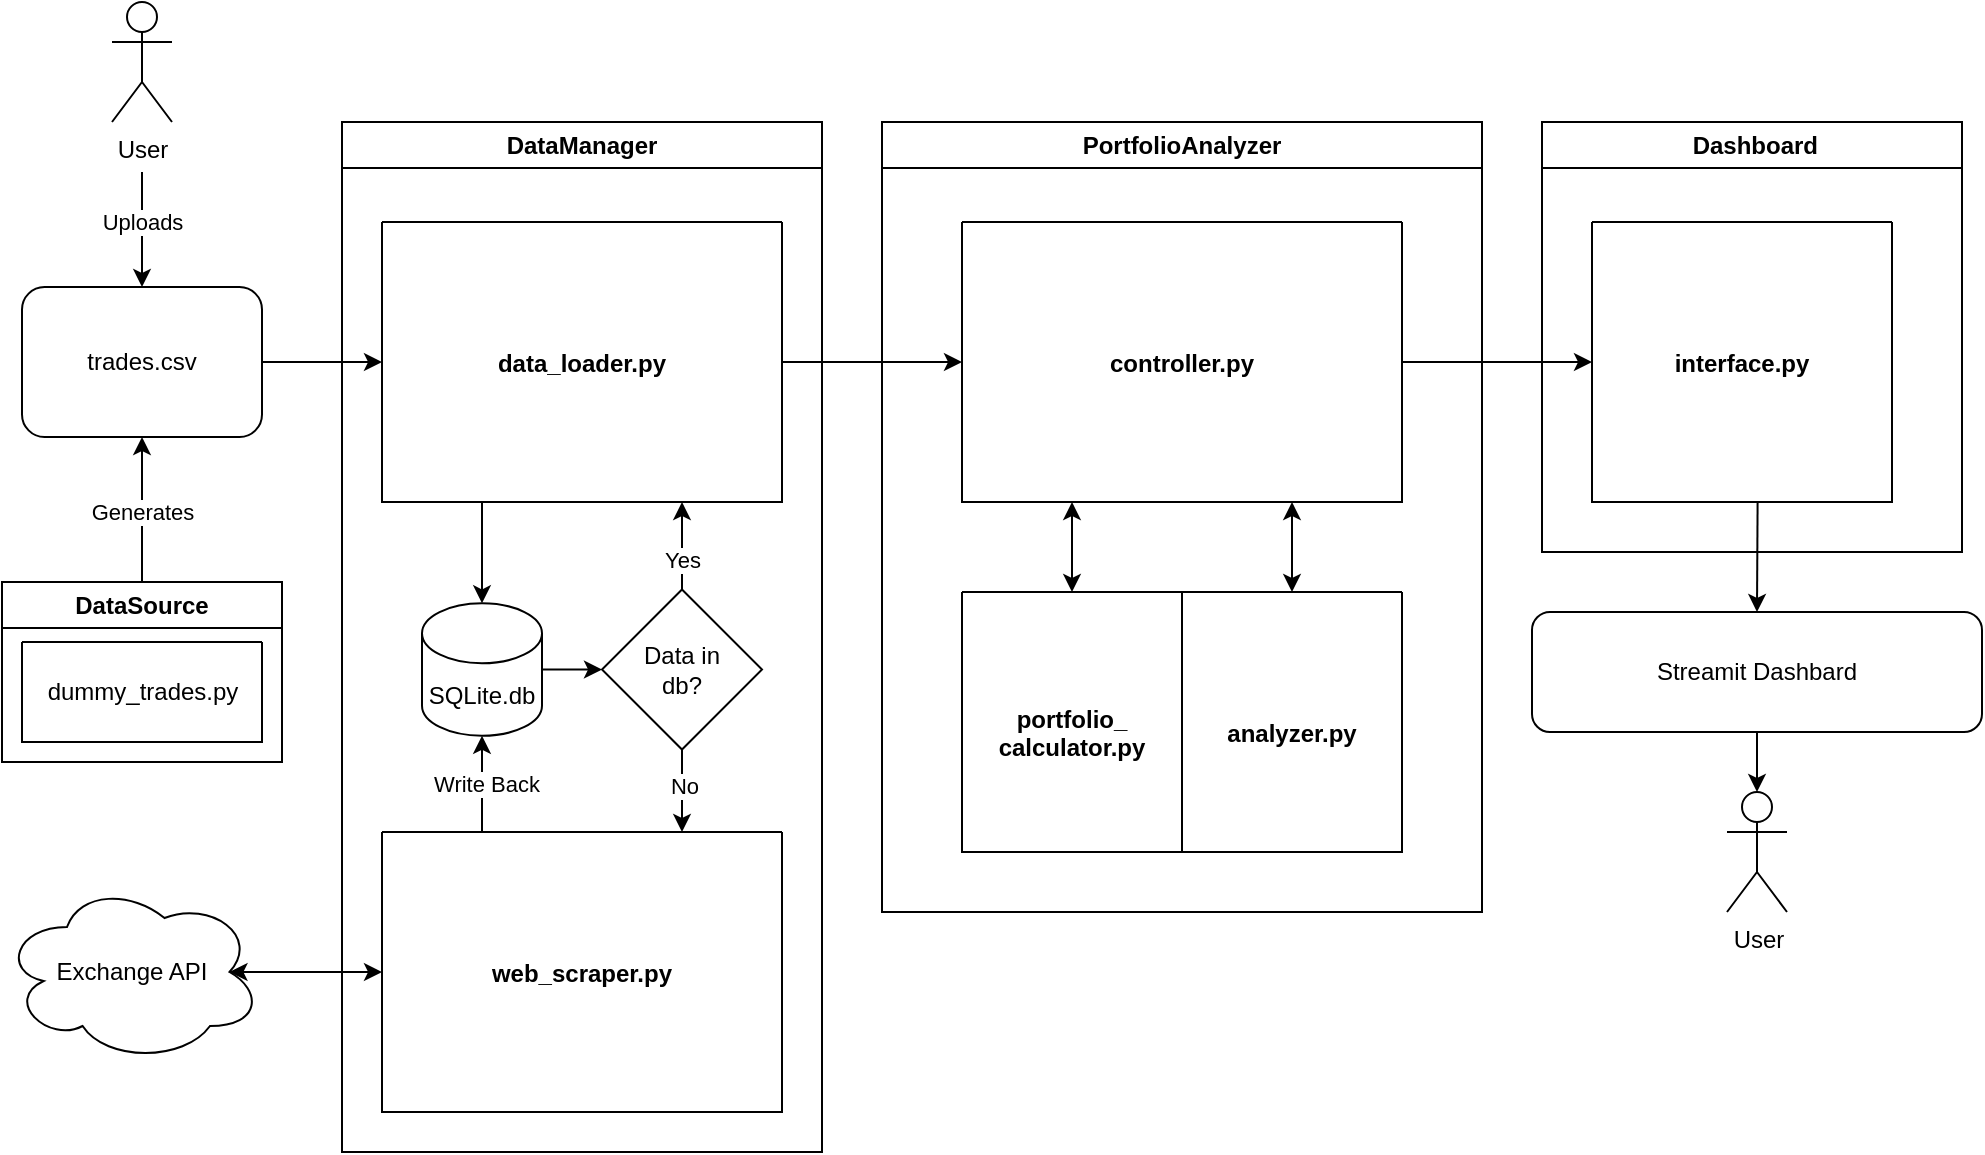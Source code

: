 <mxfile version="21.6.2" type="github">
  <diagram name="Page-1" id="gygmYfpJUvNPn72T8sBX">
    <mxGraphModel dx="1399" dy="787" grid="1" gridSize="10" guides="1" tooltips="1" connect="1" arrows="1" fold="1" page="1" pageScale="1" pageWidth="850" pageHeight="1100" math="0" shadow="0">
      <root>
        <mxCell id="0" />
        <mxCell id="1" parent="0" />
        <mxCell id="AJYL74WCXrSji0Hc39n0-1" value="PortfolioAnalyzer" style="swimlane;whiteSpace=wrap;html=1;startSize=23;" vertex="1" parent="1">
          <mxGeometry x="450" y="275" width="300" height="395" as="geometry" />
        </mxCell>
        <mxCell id="AJYL74WCXrSji0Hc39n0-4" value="&#xa;&#xa;&#xa;&#xa;&#xa;&#xa;&#xa;&#xa;&#xa;&#xa;controller.py" style="swimlane;startSize=0;" vertex="1" parent="AJYL74WCXrSji0Hc39n0-1">
          <mxGeometry x="40" y="50" width="220" height="140" as="geometry" />
        </mxCell>
        <mxCell id="AJYL74WCXrSji0Hc39n0-5" value="&#xa;&#xa;&#xa;&#xa;&#xa;&#xa;&#xa;&#xa;&#xa;&#xa;analyzer.py" style="swimlane;startSize=0;" vertex="1" parent="AJYL74WCXrSji0Hc39n0-1">
          <mxGeometry x="150" y="235" width="110" height="130" as="geometry" />
        </mxCell>
        <mxCell id="AJYL74WCXrSji0Hc39n0-7" value="&#xa;&#xa;&#xa;&#xa;&#xa;&#xa;&#xa;&#xa;&#xa;&#xa;portfolio_&#xa;calculator.py" style="swimlane;startSize=0;" vertex="1" parent="AJYL74WCXrSji0Hc39n0-1">
          <mxGeometry x="40" y="235" width="110" height="130" as="geometry" />
        </mxCell>
        <mxCell id="AJYL74WCXrSji0Hc39n0-8" value="" style="endArrow=classic;startArrow=classic;html=1;rounded=0;entryX=0.25;entryY=1;entryDx=0;entryDy=0;exitX=0.5;exitY=0;exitDx=0;exitDy=0;" edge="1" parent="AJYL74WCXrSji0Hc39n0-1" source="AJYL74WCXrSji0Hc39n0-7" target="AJYL74WCXrSji0Hc39n0-4">
          <mxGeometry width="50" height="50" relative="1" as="geometry">
            <mxPoint x="95" y="270" as="sourcePoint" />
            <mxPoint x="115" y="230" as="targetPoint" />
          </mxGeometry>
        </mxCell>
        <mxCell id="AJYL74WCXrSji0Hc39n0-135" value="" style="endArrow=classic;startArrow=classic;html=1;rounded=0;exitX=0.75;exitY=1;exitDx=0;exitDy=0;entryX=0.5;entryY=0;entryDx=0;entryDy=0;" edge="1" parent="AJYL74WCXrSji0Hc39n0-1" source="AJYL74WCXrSji0Hc39n0-4" target="AJYL74WCXrSji0Hc39n0-5">
          <mxGeometry width="50" height="50" relative="1" as="geometry">
            <mxPoint x="130" y="195" as="sourcePoint" />
            <mxPoint x="180" y="145" as="targetPoint" />
          </mxGeometry>
        </mxCell>
        <mxCell id="AJYL74WCXrSji0Hc39n0-18" value="" style="endArrow=classic;html=1;rounded=0;exitX=1;exitY=0.5;exitDx=0;exitDy=0;entryX=0;entryY=0.5;entryDx=0;entryDy=0;" edge="1" parent="1" source="AJYL74WCXrSji0Hc39n0-114" target="AJYL74WCXrSji0Hc39n0-4">
          <mxGeometry width="50" height="50" relative="1" as="geometry">
            <mxPoint x="340" y="395" as="sourcePoint" />
            <mxPoint x="610" y="440" as="targetPoint" />
            <Array as="points" />
          </mxGeometry>
        </mxCell>
        <mxCell id="AJYL74WCXrSji0Hc39n0-42" value="User&lt;br&gt;" style="shape=umlActor;verticalLabelPosition=bottom;verticalAlign=top;html=1;outlineConnect=0;" vertex="1" parent="1">
          <mxGeometry x="872.5" y="610" width="30" height="60" as="geometry" />
        </mxCell>
        <mxCell id="AJYL74WCXrSji0Hc39n0-112" value="DataManager" style="swimlane;whiteSpace=wrap;html=1;" vertex="1" parent="1">
          <mxGeometry x="180" y="275" width="240" height="515" as="geometry" />
        </mxCell>
        <mxCell id="AJYL74WCXrSji0Hc39n0-113" value="&#xa;&#xa;&#xa;&#xa;&#xa;&#xa;&#xa;&#xa;&#xa;&#xa;web_scraper.py" style="swimlane;startSize=0;" vertex="1" parent="AJYL74WCXrSji0Hc39n0-112">
          <mxGeometry x="20" y="355" width="200" height="140" as="geometry" />
        </mxCell>
        <mxCell id="AJYL74WCXrSji0Hc39n0-114" value="&#xa;&#xa;&#xa;&#xa;&#xa;&#xa;&#xa;&#xa;&#xa;&#xa;data_loader.py" style="swimlane;startSize=0;" vertex="1" parent="AJYL74WCXrSji0Hc39n0-112">
          <mxGeometry x="20" y="50" width="200" height="140" as="geometry" />
        </mxCell>
        <mxCell id="AJYL74WCXrSji0Hc39n0-115" value="SQLite.db" style="shape=cylinder3;whiteSpace=wrap;html=1;boundedLbl=1;backgroundOutline=1;size=15;" vertex="1" parent="AJYL74WCXrSji0Hc39n0-112">
          <mxGeometry x="40" y="240.63" width="60" height="66.25" as="geometry" />
        </mxCell>
        <mxCell id="AJYL74WCXrSji0Hc39n0-116" value="Data in &lt;br&gt;db?" style="rhombus;whiteSpace=wrap;html=1;" vertex="1" parent="AJYL74WCXrSji0Hc39n0-112">
          <mxGeometry x="130" y="233.76" width="80" height="80" as="geometry" />
        </mxCell>
        <mxCell id="AJYL74WCXrSji0Hc39n0-117" value="" style="endArrow=classic;html=1;rounded=0;entryX=0.5;entryY=0;entryDx=0;entryDy=0;entryPerimeter=0;exitX=0.25;exitY=1;exitDx=0;exitDy=0;" edge="1" parent="AJYL74WCXrSji0Hc39n0-112" source="AJYL74WCXrSji0Hc39n0-114" target="AJYL74WCXrSji0Hc39n0-115">
          <mxGeometry width="50" height="50" relative="1" as="geometry">
            <mxPoint x="60" y="200" as="sourcePoint" />
            <mxPoint x="430" y="110" as="targetPoint" />
          </mxGeometry>
        </mxCell>
        <mxCell id="AJYL74WCXrSji0Hc39n0-118" value="" style="endArrow=classic;html=1;rounded=0;exitX=1;exitY=0.5;exitDx=0;exitDy=0;exitPerimeter=0;entryX=0;entryY=0.5;entryDx=0;entryDy=0;" edge="1" parent="AJYL74WCXrSji0Hc39n0-112" source="AJYL74WCXrSji0Hc39n0-115" target="AJYL74WCXrSji0Hc39n0-116">
          <mxGeometry width="50" height="50" relative="1" as="geometry">
            <mxPoint x="380" y="360" as="sourcePoint" />
            <mxPoint x="430" y="310" as="targetPoint" />
          </mxGeometry>
        </mxCell>
        <mxCell id="AJYL74WCXrSji0Hc39n0-119" value="" style="endArrow=classic;html=1;rounded=0;exitX=0.5;exitY=0;exitDx=0;exitDy=0;entryX=0.75;entryY=1;entryDx=0;entryDy=0;" edge="1" parent="AJYL74WCXrSji0Hc39n0-112" source="AJYL74WCXrSji0Hc39n0-116" target="AJYL74WCXrSji0Hc39n0-114">
          <mxGeometry width="50" height="50" relative="1" as="geometry">
            <mxPoint x="380" y="360" as="sourcePoint" />
            <mxPoint x="430" y="310" as="targetPoint" />
          </mxGeometry>
        </mxCell>
        <mxCell id="AJYL74WCXrSji0Hc39n0-120" value="Yes" style="edgeLabel;html=1;align=center;verticalAlign=middle;resizable=0;points=[];" vertex="1" connectable="0" parent="AJYL74WCXrSji0Hc39n0-119">
          <mxGeometry x="-0.038" y="-2" relative="1" as="geometry">
            <mxPoint x="-2" y="6" as="offset" />
          </mxGeometry>
        </mxCell>
        <mxCell id="AJYL74WCXrSji0Hc39n0-121" value="" style="endArrow=classic;html=1;rounded=0;exitX=0.5;exitY=1;exitDx=0;exitDy=0;entryX=0.75;entryY=0;entryDx=0;entryDy=0;" edge="1" parent="AJYL74WCXrSji0Hc39n0-112" source="AJYL74WCXrSji0Hc39n0-116" target="AJYL74WCXrSji0Hc39n0-113">
          <mxGeometry width="50" height="50" relative="1" as="geometry">
            <mxPoint x="375" y="360" as="sourcePoint" />
            <mxPoint x="425" y="310" as="targetPoint" />
          </mxGeometry>
        </mxCell>
        <mxCell id="AJYL74WCXrSji0Hc39n0-122" value="No" style="edgeLabel;html=1;align=center;verticalAlign=middle;resizable=0;points=[];" vertex="1" connectable="0" parent="AJYL74WCXrSji0Hc39n0-121">
          <mxGeometry x="-0.133" y="1" relative="1" as="geometry">
            <mxPoint as="offset" />
          </mxGeometry>
        </mxCell>
        <mxCell id="AJYL74WCXrSji0Hc39n0-123" value="" style="endArrow=classic;html=1;rounded=0;entryX=0.5;entryY=1;entryDx=0;entryDy=0;entryPerimeter=0;exitX=0.25;exitY=0;exitDx=0;exitDy=0;" edge="1" parent="AJYL74WCXrSji0Hc39n0-112" source="AJYL74WCXrSji0Hc39n0-113" target="AJYL74WCXrSji0Hc39n0-115">
          <mxGeometry width="50" height="50" relative="1" as="geometry">
            <mxPoint x="375" y="360" as="sourcePoint" />
            <mxPoint x="425" y="310" as="targetPoint" />
          </mxGeometry>
        </mxCell>
        <mxCell id="AJYL74WCXrSji0Hc39n0-131" value="Write Back" style="edgeLabel;html=1;align=center;verticalAlign=middle;resizable=0;points=[];" vertex="1" connectable="0" parent="AJYL74WCXrSji0Hc39n0-123">
          <mxGeometry x="0.002" y="-2" relative="1" as="geometry">
            <mxPoint as="offset" />
          </mxGeometry>
        </mxCell>
        <mxCell id="AJYL74WCXrSji0Hc39n0-125" value="trades.csv" style="rounded=1;whiteSpace=wrap;html=1;" vertex="1" parent="1">
          <mxGeometry x="20" y="357.5" width="120" height="75" as="geometry" />
        </mxCell>
        <mxCell id="AJYL74WCXrSji0Hc39n0-128" value="" style="endArrow=classic;html=1;rounded=0;exitX=1;exitY=0.5;exitDx=0;exitDy=0;entryX=0;entryY=0.5;entryDx=0;entryDy=0;" edge="1" parent="1" source="AJYL74WCXrSji0Hc39n0-125" target="AJYL74WCXrSji0Hc39n0-114">
          <mxGeometry width="50" height="50" relative="1" as="geometry">
            <mxPoint x="210" y="470" as="sourcePoint" />
            <mxPoint x="210" y="400" as="targetPoint" />
          </mxGeometry>
        </mxCell>
        <mxCell id="AJYL74WCXrSji0Hc39n0-129" value="" style="endArrow=classic;startArrow=classic;html=1;rounded=0;exitX=0;exitY=0.5;exitDx=0;exitDy=0;entryX=0.875;entryY=0.5;entryDx=0;entryDy=0;entryPerimeter=0;" edge="1" parent="1" source="AJYL74WCXrSji0Hc39n0-113" target="AJYL74WCXrSji0Hc39n0-130">
          <mxGeometry width="50" height="50" relative="1" as="geometry">
            <mxPoint x="580" y="490" as="sourcePoint" />
            <mxPoint x="140" y="690" as="targetPoint" />
          </mxGeometry>
        </mxCell>
        <mxCell id="AJYL74WCXrSji0Hc39n0-130" value="Exchange API" style="ellipse;shape=cloud;whiteSpace=wrap;html=1;" vertex="1" parent="1">
          <mxGeometry x="10" y="655" width="130" height="90" as="geometry" />
        </mxCell>
        <mxCell id="AJYL74WCXrSji0Hc39n0-132" value="&amp;nbsp;Dashboard" style="swimlane;whiteSpace=wrap;html=1;" vertex="1" parent="1">
          <mxGeometry x="780" y="275" width="210" height="215" as="geometry" />
        </mxCell>
        <mxCell id="AJYL74WCXrSji0Hc39n0-2" value="&#xa;&#xa;&#xa;&#xa;&#xa;&#xa;&#xa;&#xa;&#xa;&#xa;interface.py" style="swimlane;startSize=0;" vertex="1" parent="AJYL74WCXrSji0Hc39n0-132">
          <mxGeometry x="25" y="50" width="150" height="140" as="geometry" />
        </mxCell>
        <mxCell id="AJYL74WCXrSji0Hc39n0-133" value="" style="endArrow=classic;html=1;rounded=0;exitX=1;exitY=0.5;exitDx=0;exitDy=0;" edge="1" parent="1" source="AJYL74WCXrSji0Hc39n0-4" target="AJYL74WCXrSji0Hc39n0-2">
          <mxGeometry width="50" height="50" relative="1" as="geometry">
            <mxPoint x="580" y="470" as="sourcePoint" />
            <mxPoint x="630" y="420" as="targetPoint" />
          </mxGeometry>
        </mxCell>
        <mxCell id="AJYL74WCXrSji0Hc39n0-145" value="Streamit Dashbard" style="rounded=1;whiteSpace=wrap;html=1;" vertex="1" parent="1">
          <mxGeometry x="775" y="520" width="225" height="60" as="geometry" />
        </mxCell>
        <mxCell id="AJYL74WCXrSji0Hc39n0-147" value="" style="endArrow=classic;html=1;rounded=0;exitX=0.552;exitY=1.003;exitDx=0;exitDy=0;exitPerimeter=0;entryX=0.5;entryY=0;entryDx=0;entryDy=0;" edge="1" parent="1" source="AJYL74WCXrSji0Hc39n0-2" target="AJYL74WCXrSji0Hc39n0-145">
          <mxGeometry width="50" height="50" relative="1" as="geometry">
            <mxPoint x="450" y="610" as="sourcePoint" />
            <mxPoint x="500" y="560" as="targetPoint" />
          </mxGeometry>
        </mxCell>
        <mxCell id="AJYL74WCXrSji0Hc39n0-149" value="" style="endArrow=classic;html=1;rounded=0;exitX=0.5;exitY=1;exitDx=0;exitDy=0;entryX=0.5;entryY=0;entryDx=0;entryDy=0;entryPerimeter=0;" edge="1" parent="1" source="AJYL74WCXrSji0Hc39n0-145" target="AJYL74WCXrSji0Hc39n0-42">
          <mxGeometry width="50" height="50" relative="1" as="geometry">
            <mxPoint x="450" y="610" as="sourcePoint" />
            <mxPoint x="500" y="560" as="targetPoint" />
          </mxGeometry>
        </mxCell>
        <mxCell id="AJYL74WCXrSji0Hc39n0-156" value="DataSource" style="swimlane;whiteSpace=wrap;html=1;" vertex="1" parent="1">
          <mxGeometry x="10" y="505" width="140" height="90" as="geometry" />
        </mxCell>
        <mxCell id="AJYL74WCXrSji0Hc39n0-157" value="" style="swimlane;startSize=0;" vertex="1" parent="AJYL74WCXrSji0Hc39n0-156">
          <mxGeometry x="10" y="30" width="120" height="50" as="geometry" />
        </mxCell>
        <mxCell id="AJYL74WCXrSji0Hc39n0-158" value="dummy_trades.py" style="text;html=1;align=center;verticalAlign=middle;resizable=0;points=[];autosize=1;strokeColor=none;fillColor=none;" vertex="1" parent="AJYL74WCXrSji0Hc39n0-157">
          <mxGeometry y="10" width="120" height="30" as="geometry" />
        </mxCell>
        <mxCell id="AJYL74WCXrSji0Hc39n0-160" value="" style="endArrow=classic;html=1;rounded=0;exitX=0.5;exitY=0;exitDx=0;exitDy=0;entryX=0.5;entryY=1;entryDx=0;entryDy=0;" edge="1" parent="1" source="AJYL74WCXrSji0Hc39n0-156" target="AJYL74WCXrSji0Hc39n0-125">
          <mxGeometry width="50" height="50" relative="1" as="geometry">
            <mxPoint x="450" y="610" as="sourcePoint" />
            <mxPoint x="20" y="397" as="targetPoint" />
            <Array as="points" />
          </mxGeometry>
        </mxCell>
        <mxCell id="AJYL74WCXrSji0Hc39n0-161" value="Generates" style="edgeLabel;html=1;align=center;verticalAlign=middle;resizable=0;points=[];fontSize=11;" vertex="1" connectable="0" parent="AJYL74WCXrSji0Hc39n0-160">
          <mxGeometry x="0.197" relative="1" as="geometry">
            <mxPoint y="8" as="offset" />
          </mxGeometry>
        </mxCell>
        <mxCell id="AJYL74WCXrSji0Hc39n0-164" value="" style="endArrow=classic;html=1;rounded=0;entryX=0.5;entryY=0;entryDx=0;entryDy=0;" edge="1" parent="1" target="AJYL74WCXrSji0Hc39n0-125">
          <mxGeometry width="50" height="50" relative="1" as="geometry">
            <mxPoint x="80" y="300" as="sourcePoint" />
            <mxPoint x="500" y="560" as="targetPoint" />
          </mxGeometry>
        </mxCell>
        <mxCell id="AJYL74WCXrSji0Hc39n0-166" value="&lt;font style=&quot;font-size: 11px;&quot;&gt;Uploads&lt;/font&gt;" style="edgeLabel;html=1;align=center;verticalAlign=middle;resizable=0;points=[];fontSize=11;" vertex="1" connectable="0" parent="AJYL74WCXrSji0Hc39n0-164">
          <mxGeometry x="-0.131" relative="1" as="geometry">
            <mxPoint as="offset" />
          </mxGeometry>
        </mxCell>
        <mxCell id="AJYL74WCXrSji0Hc39n0-168" value="User&lt;br&gt;" style="shape=umlActor;verticalLabelPosition=bottom;verticalAlign=top;html=1;outlineConnect=0;" vertex="1" parent="1">
          <mxGeometry x="65" y="215" width="30" height="60" as="geometry" />
        </mxCell>
      </root>
    </mxGraphModel>
  </diagram>
</mxfile>

